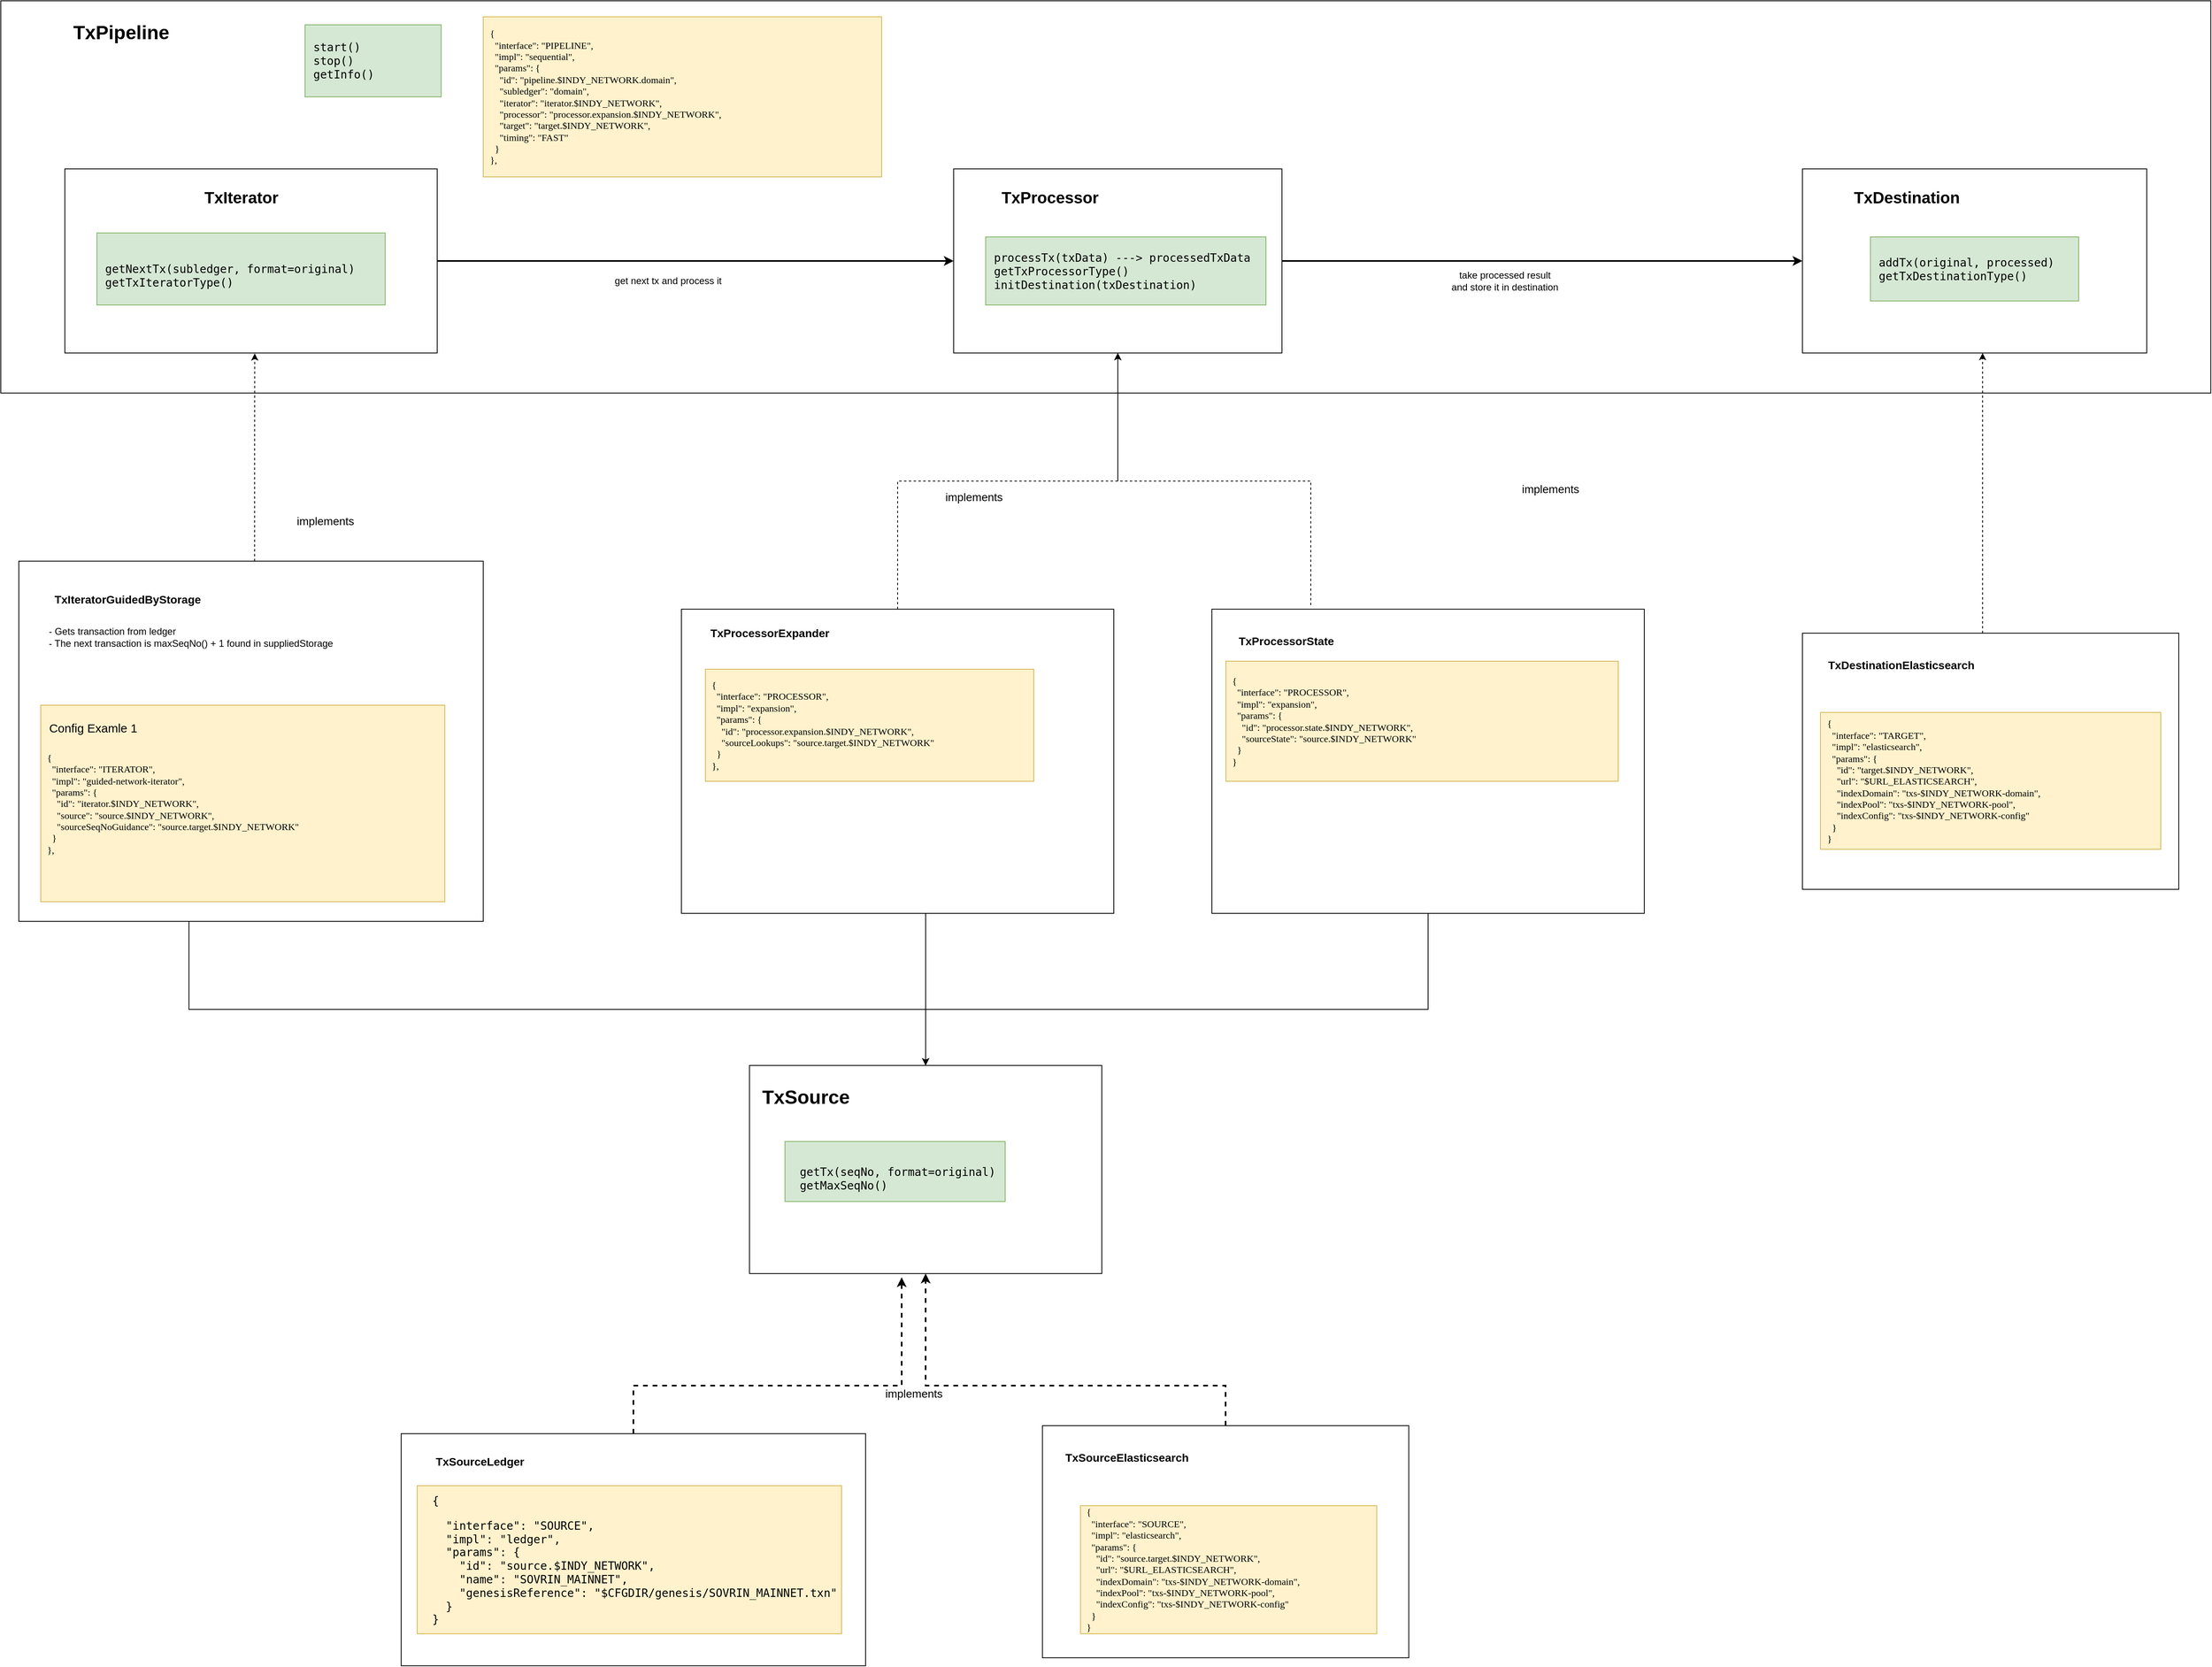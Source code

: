 <mxfile version="12.5.1" type="device"><diagram id="dV91bHb8dqFjM0e-l53g" name="Page-1"><mxGraphModel dx="3954" dy="2367" grid="1" gridSize="10" guides="1" tooltips="1" connect="1" arrows="1" fold="1" page="1" pageScale="1" pageWidth="827" pageHeight="1169" math="0" shadow="0"><root><mxCell id="0"/><mxCell id="1" parent="0"/><mxCell id="VIA4clcsSgg8y-GpCcbs-35" value="" style="group" parent="1" vertex="1" connectable="0"><mxGeometry x="-267.5" y="980" width="580" height="450" as="geometry"/></mxCell><mxCell id="VIA4clcsSgg8y-GpCcbs-11" value="" style="rounded=0;whiteSpace=wrap;html=1;" parent="VIA4clcsSgg8y-GpCcbs-35" vertex="1"><mxGeometry width="580" height="450.0" as="geometry"/></mxCell><mxCell id="VIA4clcsSgg8y-GpCcbs-32" value="&lt;span style=&quot;white-space: normal&quot;&gt;&lt;font style=&quot;font-size: 14px&quot;&gt;&lt;b&gt;TxIteratorGuidedByStorage&lt;/b&gt;&lt;/font&gt;&lt;/span&gt;" style="text;html=1;align=center;verticalAlign=middle;resizable=0;points=[];autosize=1;" parent="VIA4clcsSgg8y-GpCcbs-35" vertex="1"><mxGeometry x="35.442" y="37.5" width="200" height="20" as="geometry"/></mxCell><mxCell id="VIA4clcsSgg8y-GpCcbs-30" value="&lt;div style=&quot;text-align: center&quot;&gt;&lt;/div&gt;&lt;font face=&quot;menlo&quot;&gt;&amp;nbsp; &lt;span style=&quot;font-size: 12px ; white-space: pre&quot;&gt;{&lt;br/&gt;    &quot;interface&quot;: &quot;ITERATOR&quot;,&lt;br/&gt;    &quot;impl&quot;: &quot;guided-network-iterator&quot;,&lt;br/&gt;    &quot;params&quot;: {&lt;br/&gt;      &quot;id&quot;: &quot;iterator.$INDY_NETWORK&quot;,&lt;br/&gt;      &quot;source&quot;: &quot;source.$INDY_NETWORK&quot;,&lt;br/&gt;      &quot;sourceSeqNoGuidance&quot;: &quot;source.target.$INDY_NETWORK&quot;&lt;br/&gt;    }&lt;br/&gt;  },&amp;nbsp;&lt;/span&gt;&lt;br&gt;&lt;/font&gt;" style="rounded=0;whiteSpace=wrap;html=1;align=left;fillColor=#fff2cc;strokeColor=#d6b656;" parent="VIA4clcsSgg8y-GpCcbs-35" vertex="1"><mxGeometry x="27.36" y="180.01" width="504.68" height="245.45" as="geometry"/></mxCell><mxCell id="VIA4clcsSgg8y-GpCcbs-55" value="- Gets transaction from ledger&lt;br&gt;- The next transaction is maxSeqNo() + 1 found in suppliedStorage" style="text;html=1;align=left;verticalAlign=middle;resizable=0;points=[];autosize=1;" parent="VIA4clcsSgg8y-GpCcbs-35" vertex="1"><mxGeometry x="35.44" y="80.0" width="370" height="30" as="geometry"/></mxCell><mxCell id="CyZTIHG6NppIRf3vPO58-5" value="&lt;font style=&quot;font-size: 15px&quot;&gt;Config Examle 1&lt;/font&gt;" style="text;html=1;align=center;verticalAlign=middle;resizable=0;points=[];autosize=1;" parent="VIA4clcsSgg8y-GpCcbs-35" vertex="1"><mxGeometry x="27.358" y="198.06" width="130" height="20" as="geometry"/></mxCell><mxCell id="VIA4clcsSgg8y-GpCcbs-4" value="" style="rounded=0;whiteSpace=wrap;html=1;" parent="1" vertex="1"><mxGeometry x="-290" y="280" width="2760" height="490" as="geometry"/></mxCell><mxCell id="VIA4clcsSgg8y-GpCcbs-24" style="edgeStyle=orthogonalEdgeStyle;rounded=0;orthogonalLoop=1;jettySize=auto;html=1;strokeWidth=2;" parent="1" source="VIA4clcsSgg8y-GpCcbs-1" target="VIA4clcsSgg8y-GpCcbs-2" edge="1"><mxGeometry relative="1" as="geometry"/></mxCell><mxCell id="VIA4clcsSgg8y-GpCcbs-28" value="get next tx and process it" style="text;html=1;align=center;verticalAlign=middle;resizable=0;points=[];labelBackgroundColor=#ffffff;" parent="VIA4clcsSgg8y-GpCcbs-24" vertex="1" connectable="0"><mxGeometry x="-0.244" y="-2" relative="1" as="geometry"><mxPoint x="44.17" y="23" as="offset"/></mxGeometry></mxCell><mxCell id="VIA4clcsSgg8y-GpCcbs-1" value="" style="rounded=0;whiteSpace=wrap;html=1;" parent="1" vertex="1"><mxGeometry x="-210" y="490" width="465" height="230" as="geometry"/></mxCell><mxCell id="VIA4clcsSgg8y-GpCcbs-2" value="&lt;pre&gt;&lt;br&gt;&lt;/pre&gt;" style="rounded=0;whiteSpace=wrap;html=1;" parent="1" vertex="1"><mxGeometry x="900" y="490" width="410" height="230" as="geometry"/></mxCell><mxCell id="VIA4clcsSgg8y-GpCcbs-3" value="&lt;pre&gt;&lt;br&gt;&lt;/pre&gt;" style="rounded=0;whiteSpace=wrap;html=1;" parent="1" vertex="1"><mxGeometry x="1960" y="490" width="430" height="230" as="geometry"/></mxCell><mxCell id="VIA4clcsSgg8y-GpCcbs-5" value="&lt;pre&gt;&lt;br&gt;&lt;/pre&gt;" style="text;html=1;align=left;verticalAlign=middle;resizable=0;points=[];autosize=1;" parent="1" vertex="1"><mxGeometry x="-170" y="365" width="20" height="40" as="geometry"/></mxCell><mxCell id="VIA4clcsSgg8y-GpCcbs-10" value="&lt;pre&gt;&lt;font face=&quot;menlo&quot;&gt;&lt;span style=&quot;font-size: 12px&quot;&gt;  {&lt;br/&gt;    &quot;interface&quot;: &quot;PIPELINE&quot;,&lt;br/&gt;    &quot;impl&quot;: &quot;sequential&quot;,&lt;br/&gt;    &quot;params&quot;: {&lt;br/&gt;      &quot;id&quot;: &quot;pipeline.$INDY_NETWORK.domain&quot;,&lt;br/&gt;      &quot;subledger&quot;: &quot;domain&quot;,&lt;br/&gt;      &quot;iterator&quot;: &quot;iterator.$INDY_NETWORK&quot;,&lt;br/&gt;      &quot;processor&quot;: &quot;processor.expansion.$INDY_NETWORK&quot;,&lt;br/&gt;      &quot;target&quot;: &quot;target.$INDY_NETWORK&quot;,&lt;br/&gt;      &quot;timing&quot;: &quot;FAST&quot;&lt;br/&gt;    }&lt;br/&gt;  },&lt;/span&gt;&lt;span style=&quot;font-size: 9pt&quot;&gt;&lt;br&gt;&lt;/span&gt;&lt;/font&gt;&lt;/pre&gt;" style="rounded=0;whiteSpace=wrap;html=1;align=left;fillColor=#fff2cc;strokeColor=#d6b656;" parent="1" vertex="1"><mxGeometry x="312.5" y="300" width="497.5" height="200" as="geometry"/></mxCell><mxCell id="VIA4clcsSgg8y-GpCcbs-14" style="edgeStyle=orthogonalEdgeStyle;rounded=0;orthogonalLoop=1;jettySize=auto;html=1;dashed=1;entryX=0.51;entryY=1.002;entryDx=0;entryDy=0;entryPerimeter=0;" parent="1" source="VIA4clcsSgg8y-GpCcbs-11" target="VIA4clcsSgg8y-GpCcbs-1" edge="1"><mxGeometry relative="1" as="geometry"><mxPoint x="310" y="790" as="targetPoint"/><Array as="points"><mxPoint x="27" y="840"/><mxPoint x="27" y="840"/></Array></mxGeometry></mxCell><mxCell id="VIA4clcsSgg8y-GpCcbs-18" style="edgeStyle=orthogonalEdgeStyle;rounded=0;orthogonalLoop=1;jettySize=auto;html=1;dashed=1;" parent="1" source="VIA4clcsSgg8y-GpCcbs-16" target="VIA4clcsSgg8y-GpCcbs-2" edge="1"><mxGeometry relative="1" as="geometry"/></mxCell><mxCell id="CyZTIHG6NppIRf3vPO58-12" style="edgeStyle=orthogonalEdgeStyle;rounded=0;orthogonalLoop=1;jettySize=auto;html=1;entryX=0.5;entryY=0;entryDx=0;entryDy=0;" parent="1" source="VIA4clcsSgg8y-GpCcbs-16" target="VIA4clcsSgg8y-GpCcbs-80" edge="1"><mxGeometry relative="1" as="geometry"><mxPoint x="0.471" y="1710" as="targetPoint"/><Array as="points"><mxPoint x="865" y="1490"/><mxPoint x="865" y="1490"/></Array></mxGeometry></mxCell><mxCell id="VIA4clcsSgg8y-GpCcbs-16" value="" style="rounded=0;whiteSpace=wrap;html=1;" parent="1" vertex="1"><mxGeometry x="560" y="1040" width="540" height="380" as="geometry"/></mxCell><mxCell id="VIA4clcsSgg8y-GpCcbs-19" style="edgeStyle=orthogonalEdgeStyle;rounded=0;orthogonalLoop=1;jettySize=auto;html=1;entryX=0.5;entryY=1;entryDx=0;entryDy=0;dashed=1;" parent="1" target="VIA4clcsSgg8y-GpCcbs-2" edge="1"><mxGeometry relative="1" as="geometry"><mxPoint x="1346" y="1035.0" as="sourcePoint"/><Array as="points"><mxPoint x="1346" y="880"/><mxPoint x="1105" y="880"/></Array></mxGeometry></mxCell><mxCell id="CyZTIHG6NppIRf3vPO58-13" style="edgeStyle=orthogonalEdgeStyle;rounded=0;orthogonalLoop=1;jettySize=auto;html=1;entryX=0.5;entryY=0;entryDx=0;entryDy=0;exitX=0.5;exitY=1;exitDx=0;exitDy=0;" parent="1" source="CyZTIHG6NppIRf3vPO58-16" target="VIA4clcsSgg8y-GpCcbs-80" edge="1"><mxGeometry relative="1" as="geometry"><mxPoint x="1189.333" y="1365" as="sourcePoint"/><mxPoint x="0.471" y="1710" as="targetPoint"/><Array as="points"><mxPoint x="1493" y="1420"/><mxPoint x="1493" y="1540"/><mxPoint x="865" y="1540"/></Array></mxGeometry></mxCell><mxCell id="VIA4clcsSgg8y-GpCcbs-23" style="edgeStyle=orthogonalEdgeStyle;rounded=0;orthogonalLoop=1;jettySize=auto;html=1;dashed=1;" parent="1" source="VIA4clcsSgg8y-GpCcbs-20" edge="1"><mxGeometry relative="1" as="geometry"><mxPoint x="2185" y="720" as="targetPoint"/><Array as="points"><mxPoint x="2185" y="950"/><mxPoint x="2185" y="950"/></Array></mxGeometry></mxCell><mxCell id="VIA4clcsSgg8y-GpCcbs-20" value="" style="rounded=0;whiteSpace=wrap;html=1;" parent="1" vertex="1"><mxGeometry x="1960" y="1070" width="470" height="320" as="geometry"/></mxCell><mxCell id="VIA4clcsSgg8y-GpCcbs-25" style="edgeStyle=orthogonalEdgeStyle;rounded=0;orthogonalLoop=1;jettySize=auto;html=1;strokeWidth=2;exitX=1;exitY=0.5;exitDx=0;exitDy=0;entryX=0;entryY=0.5;entryDx=0;entryDy=0;" parent="1" source="VIA4clcsSgg8y-GpCcbs-2" target="VIA4clcsSgg8y-GpCcbs-3" edge="1"><mxGeometry relative="1" as="geometry"><mxPoint x="1110" y="600" as="sourcePoint"/><mxPoint x="1385" y="600" as="targetPoint"/></mxGeometry></mxCell><mxCell id="VIA4clcsSgg8y-GpCcbs-29" value="take processed result&lt;br&gt;and store it in destination" style="text;html=1;align=center;verticalAlign=middle;resizable=0;points=[];labelBackgroundColor=#ffffff;" parent="VIA4clcsSgg8y-GpCcbs-25" vertex="1" connectable="0"><mxGeometry x="-0.234" relative="1" as="geometry"><mxPoint x="29" y="25" as="offset"/></mxGeometry></mxCell><mxCell id="VIA4clcsSgg8y-GpCcbs-37" value="&lt;span style=&quot;white-space: normal ; font-size: 14px&quot;&gt;&lt;b&gt;TxProcessorExpander&lt;/b&gt;&lt;/span&gt;" style="text;html=1;align=center;verticalAlign=middle;resizable=0;points=[];autosize=1;" parent="1" vertex="1"><mxGeometry x="590" y="1060" width="160" height="20" as="geometry"/></mxCell><mxCell id="VIA4clcsSgg8y-GpCcbs-40" value="&lt;span style=&quot;white-space: normal ; font-size: 14px&quot;&gt;&lt;b&gt;TxDestinationElasticsearch&lt;/b&gt;&lt;/span&gt;" style="text;html=1;align=center;verticalAlign=middle;resizable=0;points=[];autosize=1;" parent="1" vertex="1"><mxGeometry x="1982.5" y="1100" width="200" height="20" as="geometry"/></mxCell><mxCell id="VIA4clcsSgg8y-GpCcbs-41" value="&lt;span style=&quot;white-space: normal&quot;&gt;&lt;b&gt;&lt;font style=&quot;font-size: 20px&quot;&gt;TxDestination&lt;/font&gt;&lt;/b&gt;&lt;/span&gt;" style="text;html=1;align=center;verticalAlign=middle;resizable=0;points=[];autosize=1;" parent="1" vertex="1"><mxGeometry x="2015" y="515" width="150" height="20" as="geometry"/></mxCell><mxCell id="VIA4clcsSgg8y-GpCcbs-42" value="&lt;span style=&quot;white-space: normal&quot;&gt;&lt;b&gt;&lt;font style=&quot;font-size: 20px&quot;&gt;TxProcessor&lt;/font&gt;&lt;/b&gt;&lt;/span&gt;" style="text;html=1;align=center;verticalAlign=middle;resizable=0;points=[];autosize=1;" parent="1" vertex="1"><mxGeometry x="950" y="515" width="140" height="20" as="geometry"/></mxCell><mxCell id="VIA4clcsSgg8y-GpCcbs-43" value="&lt;span style=&quot;white-space: normal&quot;&gt;&lt;font size=&quot;1&quot;&gt;&lt;b style=&quot;font-size: 20px&quot;&gt;TxIterator&lt;/b&gt;&lt;/font&gt;&lt;/span&gt;" style="text;html=1;align=center;verticalAlign=middle;resizable=0;points=[];autosize=1;" parent="1" vertex="1"><mxGeometry x="-45" y="515" width="110" height="20" as="geometry"/></mxCell><mxCell id="VIA4clcsSgg8y-GpCcbs-44" value="&lt;span style=&quot;white-space: normal&quot;&gt;&lt;b&gt;&lt;font style=&quot;font-size: 24px&quot;&gt;TxPipeline&lt;/font&gt;&lt;/b&gt;&lt;/span&gt;" style="text;html=1;align=center;verticalAlign=middle;resizable=0;points=[];autosize=1;" parent="1" vertex="1"><mxGeometry x="-210" y="310" width="140" height="20" as="geometry"/></mxCell><mxCell id="VIA4clcsSgg8y-GpCcbs-45" value="&lt;pre&gt;&lt;br&gt;&lt;/pre&gt;" style="text;html=1;align=left;verticalAlign=middle;resizable=0;points=[];autosize=1;" parent="1" vertex="1"><mxGeometry x="780" y="595" width="20" height="40" as="geometry"/></mxCell><mxCell id="VIA4clcsSgg8y-GpCcbs-48" value="&lt;pre style=&quot;font-size: 14px&quot;&gt;&lt;br&gt;&lt;/pre&gt;" style="text;html=1;align=left;verticalAlign=middle;resizable=0;points=[];autosize=1;" parent="1" vertex="1"><mxGeometry x="1495" y="590" width="20" height="50" as="geometry"/></mxCell><mxCell id="VIA4clcsSgg8y-GpCcbs-49" value="&lt;font style=&quot;font-size: 14px&quot;&gt;&lt;span style=&quot;font-family: monospace ; white-space: pre&quot;&gt;&lt;br class=&quot;Apple-interchange-newline&quot;&gt; getNextTx(subledger, format=original)&lt;br&gt;&lt;/span&gt;&lt;span style=&quot;font-family: monospace ; white-space: pre&quot;&gt; getTxIteratorType()&lt;/span&gt;&lt;/font&gt;" style="rounded=0;whiteSpace=wrap;html=1;align=left;fillColor=#d5e8d4;strokeColor=#82b366;" parent="1" vertex="1"><mxGeometry x="-170" y="570" width="360" height="90" as="geometry"/></mxCell><mxCell id="VIA4clcsSgg8y-GpCcbs-51" value="&lt;pre style=&quot;font-size: 14px&quot;&gt; processTx(txData) ---&amp;gt; processedTxData&lt;br&gt; getTxProcessorType()&lt;br&gt; initDestination(txDestination)&lt;/pre&gt;" style="rounded=0;whiteSpace=wrap;html=1;align=left;fillColor=#d5e8d4;strokeColor=#82b366;" parent="1" vertex="1"><mxGeometry x="940" y="575" width="350" height="85" as="geometry"/></mxCell><mxCell id="VIA4clcsSgg8y-GpCcbs-52" value="&lt;pre&gt;&lt;pre style=&quot;font-size: 14px&quot;&gt; addTx(original, processed)&lt;br&gt; getTxDestinationType()&lt;/pre&gt;&lt;/pre&gt;" style="rounded=0;whiteSpace=wrap;html=1;align=left;fillColor=#d5e8d4;strokeColor=#82b366;" parent="1" vertex="1"><mxGeometry x="2045" y="575" width="260" height="80" as="geometry"/></mxCell><mxCell id="VIA4clcsSgg8y-GpCcbs-54" value="&lt;pre style=&quot;font-size: 14px&quot;&gt; start()&lt;br&gt; stop()&lt;br&gt; getInfo()&lt;/pre&gt;" style="rounded=0;whiteSpace=wrap;html=1;align=left;fillColor=#d5e8d4;strokeColor=#82b366;" parent="1" vertex="1"><mxGeometry x="90" y="310" width="170" height="90" as="geometry"/></mxCell><mxCell id="VIA4clcsSgg8y-GpCcbs-66" value="&lt;div style=&quot;text-align: center&quot;&gt;&lt;/div&gt;&lt;pre&gt;&lt;font face=&quot;menlo&quot;&gt;&lt;span style=&quot;font-size: 12px&quot;&gt;  {&lt;br/&gt;    &quot;interface&quot;: &quot;TARGET&quot;,&lt;br/&gt;    &quot;impl&quot;: &quot;elasticsearch&quot;,&lt;br/&gt;    &quot;params&quot;: {&lt;br/&gt;      &quot;id&quot;: &quot;target.$INDY_NETWORK&quot;,&lt;br/&gt;      &quot;url&quot;: &quot;$URL_ELASTICSEARCH&quot;,&lt;br/&gt;      &quot;indexDomain&quot;: &quot;txs-$INDY_NETWORK-domain&quot;,&lt;br/&gt;      &quot;indexPool&quot;: &quot;txs-$INDY_NETWORK-pool&quot;,&lt;br/&gt;      &quot;indexConfig&quot;: &quot;txs-$INDY_NETWORK-config&quot;&lt;br/&gt;    }&lt;br/&gt;  }&lt;/span&gt;&lt;/font&gt;&lt;br&gt;&lt;/pre&gt;" style="rounded=0;whiteSpace=wrap;html=1;align=left;fillColor=#fff2cc;strokeColor=#d6b656;" parent="1" vertex="1"><mxGeometry x="1982.5" y="1169" width="425" height="171" as="geometry"/></mxCell><mxCell id="VIA4clcsSgg8y-GpCcbs-76" style="edgeStyle=orthogonalEdgeStyle;rounded=0;orthogonalLoop=1;jettySize=auto;html=1;strokeWidth=2;dashed=1;entryX=0.5;entryY=1;entryDx=0;entryDy=0;exitX=0.5;exitY=0;exitDx=0;exitDy=0;" parent="1" source="VIA4clcsSgg8y-GpCcbs-73" target="VIA4clcsSgg8y-GpCcbs-80" edge="1"><mxGeometry relative="1" as="geometry"><mxPoint x="1130" y="2090" as="targetPoint"/><Array as="points"><mxPoint x="1239" y="2010"/><mxPoint x="865" y="2010"/></Array></mxGeometry></mxCell><mxCell id="VIA4clcsSgg8y-GpCcbs-86" style="edgeStyle=orthogonalEdgeStyle;rounded=0;orthogonalLoop=1;jettySize=auto;html=1;dashed=1;strokeWidth=2;entryX=0.432;entryY=1.018;entryDx=0;entryDy=0;entryPerimeter=0;" parent="1" source="VIA4clcsSgg8y-GpCcbs-83" edge="1" target="VIA4clcsSgg8y-GpCcbs-80"><mxGeometry relative="1" as="geometry"><mxPoint x="839" y="2070" as="targetPoint"/><Array as="points"><mxPoint x="500" y="2010"/><mxPoint x="836" y="2010"/></Array></mxGeometry></mxCell><mxCell id="VIA4clcsSgg8y-GpCcbs-92" value="&lt;font style=&quot;font-size: 14px&quot;&gt;implements&lt;/font&gt;" style="text;html=1;align=center;verticalAlign=middle;resizable=0;points=[];autosize=1;" parent="1" vertex="1"><mxGeometry x="70" y="920" width="90" height="20" as="geometry"/></mxCell><mxCell id="VIA4clcsSgg8y-GpCcbs-93" value="&lt;font style=&quot;font-size: 14px&quot;&gt;implements&lt;/font&gt;" style="text;html=1;align=center;verticalAlign=middle;resizable=0;points=[];autosize=1;" parent="1" vertex="1"><mxGeometry x="880" y="890" width="90" height="20" as="geometry"/></mxCell><mxCell id="VIA4clcsSgg8y-GpCcbs-94" value="&lt;font style=&quot;font-size: 14px&quot;&gt;implements&lt;/font&gt;" style="text;html=1;align=center;verticalAlign=middle;resizable=0;points=[];autosize=1;" parent="1" vertex="1"><mxGeometry x="1600" y="880" width="90" height="20" as="geometry"/></mxCell><mxCell id="CyZTIHG6NppIRf3vPO58-14" value="&lt;div style=&quot;text-align: center&quot;&gt;&lt;/div&gt;&lt;font face=&quot;menlo&quot;&gt;&amp;nbsp; &lt;span style=&quot;font-size: 12px ; white-space: pre&quot;&gt;{&lt;br/&gt;    &quot;interface&quot;: &quot;PROCESSOR&quot;,&lt;br/&gt;    &quot;impl&quot;: &quot;expansion&quot;,&lt;br/&gt;    &quot;params&quot;: {&lt;br/&gt;      &quot;id&quot;: &quot;processor.expansion.$INDY_NETWORK&quot;,&lt;br/&gt;      &quot;sourceLookups&quot;: &quot;source.target.$INDY_NETWORK&quot;&lt;br/&gt;    }&lt;br/&gt;  },&lt;/span&gt;&lt;br&gt;&lt;/font&gt;" style="rounded=0;whiteSpace=wrap;html=1;align=left;fillColor=#fff2cc;strokeColor=#d6b656;" parent="1" vertex="1"><mxGeometry x="590" y="1115" width="410" height="140" as="geometry"/></mxCell><mxCell id="CyZTIHG6NppIRf3vPO58-16" value="" style="rounded=0;whiteSpace=wrap;html=1;" parent="1" vertex="1"><mxGeometry x="1222.5" y="1040" width="540" height="380" as="geometry"/></mxCell><mxCell id="CyZTIHG6NppIRf3vPO58-17" style="edgeStyle=orthogonalEdgeStyle;rounded=0;orthogonalLoop=1;jettySize=auto;html=1;entryX=0.5;entryY=0;entryDx=0;entryDy=0;" parent="1" source="VIA4clcsSgg8y-GpCcbs-11" target="VIA4clcsSgg8y-GpCcbs-80" edge="1"><mxGeometry relative="1" as="geometry"><Array as="points"><mxPoint x="-55" y="1540"/><mxPoint x="865" y="1540"/></Array></mxGeometry></mxCell><mxCell id="VIA4clcsSgg8y-GpCcbs-39" value="&lt;span style=&quot;white-space: normal ; font-size: 14px&quot;&gt;&lt;b&gt;TxProcessorState&lt;/b&gt;&lt;/span&gt;" style="text;html=1;align=center;verticalAlign=middle;resizable=0;points=[];autosize=1;" parent="1" vertex="1"><mxGeometry x="1250" y="1070" width="130" height="20" as="geometry"/></mxCell><mxCell id="CyZTIHG6NppIRf3vPO58-19" value="&lt;font style=&quot;font-size: 14px&quot;&gt;implements&lt;/font&gt;" style="text;html=1;align=center;verticalAlign=middle;resizable=0;points=[];autosize=1;" parent="1" vertex="1"><mxGeometry x="805" y="2010" width="90" height="20" as="geometry"/></mxCell><mxCell id="CyZTIHG6NppIRf3vPO58-20" value="&lt;div style=&quot;text-align: center&quot;&gt;&lt;/div&gt;&lt;span style=&quot;font-family: &amp;#34;menlo&amp;#34;&quot;&gt;&amp;nbsp;&amp;nbsp;&lt;/span&gt;&lt;span style=&quot;font-family: &amp;#34;menlo&amp;#34; ; white-space: pre&quot;&gt;{&lt;br&gt;    &quot;interface&quot;: &quot;PROCESSOR&quot;,&lt;br&gt;    &quot;impl&quot;: &quot;expansion&quot;,&lt;br&gt;    &quot;params&quot;: {&lt;br&gt;      &quot;id&quot;: &quot;processor.state.$INDY_NETWORK&quot;,&lt;br&gt;      &quot;sourceState&quot;: &quot;source.$INDY_NETWORK&quot;&lt;br&gt;    }&lt;br&gt;  }&lt;/span&gt;&lt;font face=&quot;menlo&quot;&gt;&lt;br&gt;&lt;/font&gt;" style="rounded=0;whiteSpace=wrap;html=1;align=left;fillColor=#fff2cc;strokeColor=#d6b656;" parent="1" vertex="1"><mxGeometry x="1240" y="1105" width="490" height="150" as="geometry"/></mxCell><mxCell id="0SXoKcol0_IV7BMFbVaL-1" value="" style="group" vertex="1" connectable="0" parent="1"><mxGeometry x="210" y="2070" width="580" height="290" as="geometry"/></mxCell><mxCell id="VIA4clcsSgg8y-GpCcbs-83" value="" style="rounded=0;whiteSpace=wrap;html=1;" parent="0SXoKcol0_IV7BMFbVaL-1" vertex="1"><mxGeometry width="580" height="290" as="geometry"/></mxCell><mxCell id="VIA4clcsSgg8y-GpCcbs-84" value="&lt;span style=&quot;white-space: normal ; font-size: 14px&quot;&gt;&lt;b&gt;TxSourceLedger&lt;/b&gt;&lt;/span&gt;" style="text;html=1;align=center;verticalAlign=middle;resizable=0;points=[];autosize=1;" parent="0SXoKcol0_IV7BMFbVaL-1" vertex="1"><mxGeometry x="32.5" y="25" width="130" height="20" as="geometry"/></mxCell><mxCell id="VIA4clcsSgg8y-GpCcbs-85" value="&lt;div style=&quot;text-align: center&quot;&gt;&lt;/div&gt;&lt;pre style=&quot;font-size: 14px&quot;&gt;&lt;pre&gt;&lt;span&gt;  {&lt;/span&gt;&lt;/pre&gt;&lt;pre&gt;&lt;span&gt;    &quot;interface&quot;: &quot;SOURCE&quot;,&lt;br&gt;&lt;/span&gt;&lt;span&gt;    &quot;impl&quot;: &quot;ledger&quot;,&lt;br&gt;&lt;/span&gt;&lt;span&gt;    &quot;params&quot;: {&lt;br&gt;&lt;/span&gt;&lt;span&gt;      &quot;id&quot;: &quot;source.$INDY_NETWORK&quot;,&lt;br&gt;&lt;/span&gt;&lt;span&gt;      &quot;name&quot;: &quot;SOVRIN_MAINNET&quot;,&lt;br&gt;&lt;/span&gt;&lt;span&gt;      &quot;genesisReference&quot;: &quot;$CFGDIR/genesis/SOVRIN_MAINNET.txn&quot;&lt;br&gt;&lt;/span&gt;&lt;span&gt;    }&lt;br&gt;&lt;/span&gt;&lt;span&gt;  }&lt;/span&gt;&lt;/pre&gt;&lt;/pre&gt;" style="rounded=0;whiteSpace=wrap;html=1;align=left;fillColor=#fff2cc;strokeColor=#d6b656;" parent="0SXoKcol0_IV7BMFbVaL-1" vertex="1"><mxGeometry x="20" y="65" width="530" height="185" as="geometry"/></mxCell><mxCell id="0SXoKcol0_IV7BMFbVaL-2" value="" style="group" vertex="1" connectable="0" parent="1"><mxGeometry x="1010.88" y="2060.0" width="457.5" height="290" as="geometry"/></mxCell><mxCell id="VIA4clcsSgg8y-GpCcbs-73" value="" style="rounded=0;whiteSpace=wrap;html=1;" parent="0SXoKcol0_IV7BMFbVaL-2" vertex="1"><mxGeometry width="457.5" height="290" as="geometry"/></mxCell><mxCell id="VIA4clcsSgg8y-GpCcbs-74" value="&lt;span style=&quot;white-space: normal ; font-size: 14px&quot;&gt;&lt;b&gt;TxSourceElasticsearch&lt;/b&gt;&lt;/span&gt;" style="text;html=1;align=center;verticalAlign=middle;resizable=0;points=[];autosize=1;" parent="0SXoKcol0_IV7BMFbVaL-2" vertex="1"><mxGeometry x="20" y="30" width="170" height="20" as="geometry"/></mxCell><mxCell id="VIA4clcsSgg8y-GpCcbs-75" value="&lt;div style=&quot;text-align: center&quot;&gt;&lt;/div&gt;&lt;pre&gt;&lt;font face=&quot;menlo&quot;&gt;  {&lt;br&gt;    &quot;interface&quot;: &quot;SOURCE&quot;,&lt;br&gt;    &quot;impl&quot;: &quot;elasticsearch&quot;,&lt;br&gt;    &quot;params&quot;: {&lt;br&gt;      &quot;id&quot;: &quot;source.target.$INDY_NETWORK&quot;,&lt;br&gt;      &quot;url&quot;: &quot;$URL_ELASTICSEARCH&quot;,&lt;br&gt;      &quot;indexDomain&quot;: &quot;txs-$INDY_NETWORK-domain&quot;,&lt;br&gt;      &quot;indexPool&quot;: &quot;txs-$INDY_NETWORK-pool&quot;,&lt;br&gt;      &quot;indexConfig&quot;: &quot;txs-$INDY_NETWORK-config&quot;&lt;br&gt;    }&lt;br&gt;  } &lt;/font&gt;&lt;/pre&gt;" style="rounded=0;whiteSpace=wrap;html=1;align=left;fillColor=#fff2cc;strokeColor=#d6b656;" parent="0SXoKcol0_IV7BMFbVaL-2" vertex="1"><mxGeometry x="47.5" y="100.0" width="370" height="160" as="geometry"/></mxCell><mxCell id="0SXoKcol0_IV7BMFbVaL-3" value="" style="group" vertex="1" connectable="0" parent="1"><mxGeometry x="645" y="1610" width="440" height="260" as="geometry"/></mxCell><mxCell id="VIA4clcsSgg8y-GpCcbs-80" value="" style="rounded=0;whiteSpace=wrap;html=1;" parent="0SXoKcol0_IV7BMFbVaL-3" vertex="1"><mxGeometry width="440" height="260" as="geometry"/></mxCell><mxCell id="VIA4clcsSgg8y-GpCcbs-81" value="&lt;span style=&quot;white-space: normal&quot;&gt;&lt;font size=&quot;1&quot;&gt;&lt;b style=&quot;font-size: 24px&quot;&gt;TxSource&lt;/b&gt;&lt;/font&gt;&lt;/span&gt;" style="text;html=1;align=center;verticalAlign=middle;resizable=0;points=[];autosize=1;" parent="0SXoKcol0_IV7BMFbVaL-3" vertex="1"><mxGeometry x="10.0" y="30" width="120" height="20" as="geometry"/></mxCell><mxCell id="VIA4clcsSgg8y-GpCcbs-82" value="&lt;font style=&quot;font-size: 14px&quot;&gt;&lt;span style=&quot;font-family: monospace ; white-space: pre&quot;&gt; &lt;br class=&quot;Apple-interchange-newline&quot;&gt;  getTx(seqNo, format=original)&lt;br/&gt;  getMaxSeqNo()&lt;br&gt;&lt;/span&gt;&lt;/font&gt;" style="rounded=0;whiteSpace=wrap;html=1;align=left;fillColor=#d5e8d4;strokeColor=#82b366;" parent="0SXoKcol0_IV7BMFbVaL-3" vertex="1"><mxGeometry x="44.33" y="95" width="275" height="75" as="geometry"/></mxCell></root></mxGraphModel></diagram></mxfile>